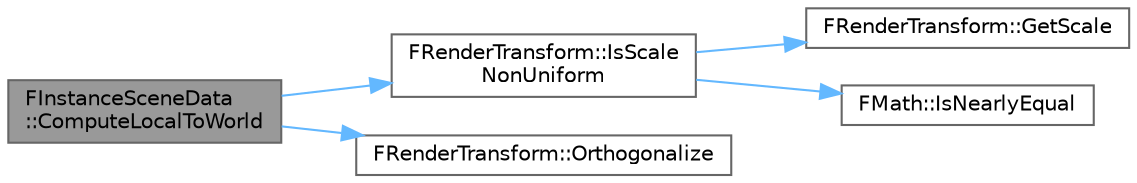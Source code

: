 digraph "FInstanceSceneData::ComputeLocalToWorld"
{
 // INTERACTIVE_SVG=YES
 // LATEX_PDF_SIZE
  bgcolor="transparent";
  edge [fontname=Helvetica,fontsize=10,labelfontname=Helvetica,labelfontsize=10];
  node [fontname=Helvetica,fontsize=10,shape=box,height=0.2,width=0.4];
  rankdir="LR";
  Node1 [id="Node000001",label="FInstanceSceneData\l::ComputeLocalToWorld",height=0.2,width=0.4,color="gray40", fillcolor="grey60", style="filled", fontcolor="black",tooltip=" "];
  Node1 -> Node2 [id="edge1_Node000001_Node000002",color="steelblue1",style="solid",tooltip=" "];
  Node2 [id="Node000002",label="FRenderTransform::IsScale\lNonUniform",height=0.2,width=0.4,color="grey40", fillcolor="white", style="filled",URL="$df/dba/structFRenderTransform.html#aad1ab7aee00cd766deeda150d743c865",tooltip=" "];
  Node2 -> Node3 [id="edge2_Node000002_Node000003",color="steelblue1",style="solid",tooltip=" "];
  Node3 [id="Node000003",label="FRenderTransform::GetScale",height=0.2,width=0.4,color="grey40", fillcolor="white", style="filled",URL="$df/dba/structFRenderTransform.html#a8b93cfbcb6994923f0f77cabc39bab64",tooltip=" "];
  Node2 -> Node4 [id="edge3_Node000002_Node000004",color="steelblue1",style="solid",tooltip=" "];
  Node4 [id="Node000004",label="FMath::IsNearlyEqual",height=0.2,width=0.4,color="grey40", fillcolor="white", style="filled",URL="$dc/d20/structFMath.html#ae8c3d4ef867662795d84488ee590bcbd",tooltip="Checks if two floating point numbers are nearly equal."];
  Node1 -> Node5 [id="edge4_Node000001_Node000005",color="steelblue1",style="solid",tooltip=" "];
  Node5 [id="Node000005",label="FRenderTransform::Orthogonalize",height=0.2,width=0.4,color="grey40", fillcolor="white", style="filled",URL="$df/dba/structFRenderTransform.html#a90bc7a153591dc65f4e1d95a597a33c5",tooltip=" "];
}
